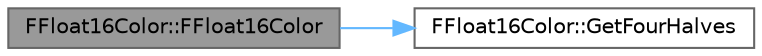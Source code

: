 digraph "FFloat16Color::FFloat16Color"
{
 // INTERACTIVE_SVG=YES
 // LATEX_PDF_SIZE
  bgcolor="transparent";
  edge [fontname=Helvetica,fontsize=10,labelfontname=Helvetica,labelfontsize=10];
  node [fontname=Helvetica,fontsize=10,shape=box,height=0.2,width=0.4];
  rankdir="LR";
  Node1 [id="Node000001",label="FFloat16Color::FFloat16Color",height=0.2,width=0.4,color="gray40", fillcolor="grey60", style="filled", fontcolor="black",tooltip="Constructor from a linear color."];
  Node1 -> Node2 [id="edge1_Node000001_Node000002",color="steelblue1",style="solid",tooltip=" "];
  Node2 [id="Node000002",label="FFloat16Color::GetFourHalves",height=0.2,width=0.4,color="grey40", fillcolor="white", style="filled",URL="$db/dd4/classFFloat16Color.html#acdca8fbc43fd3b245c58cb3a16aebd48",tooltip=" "];
}
